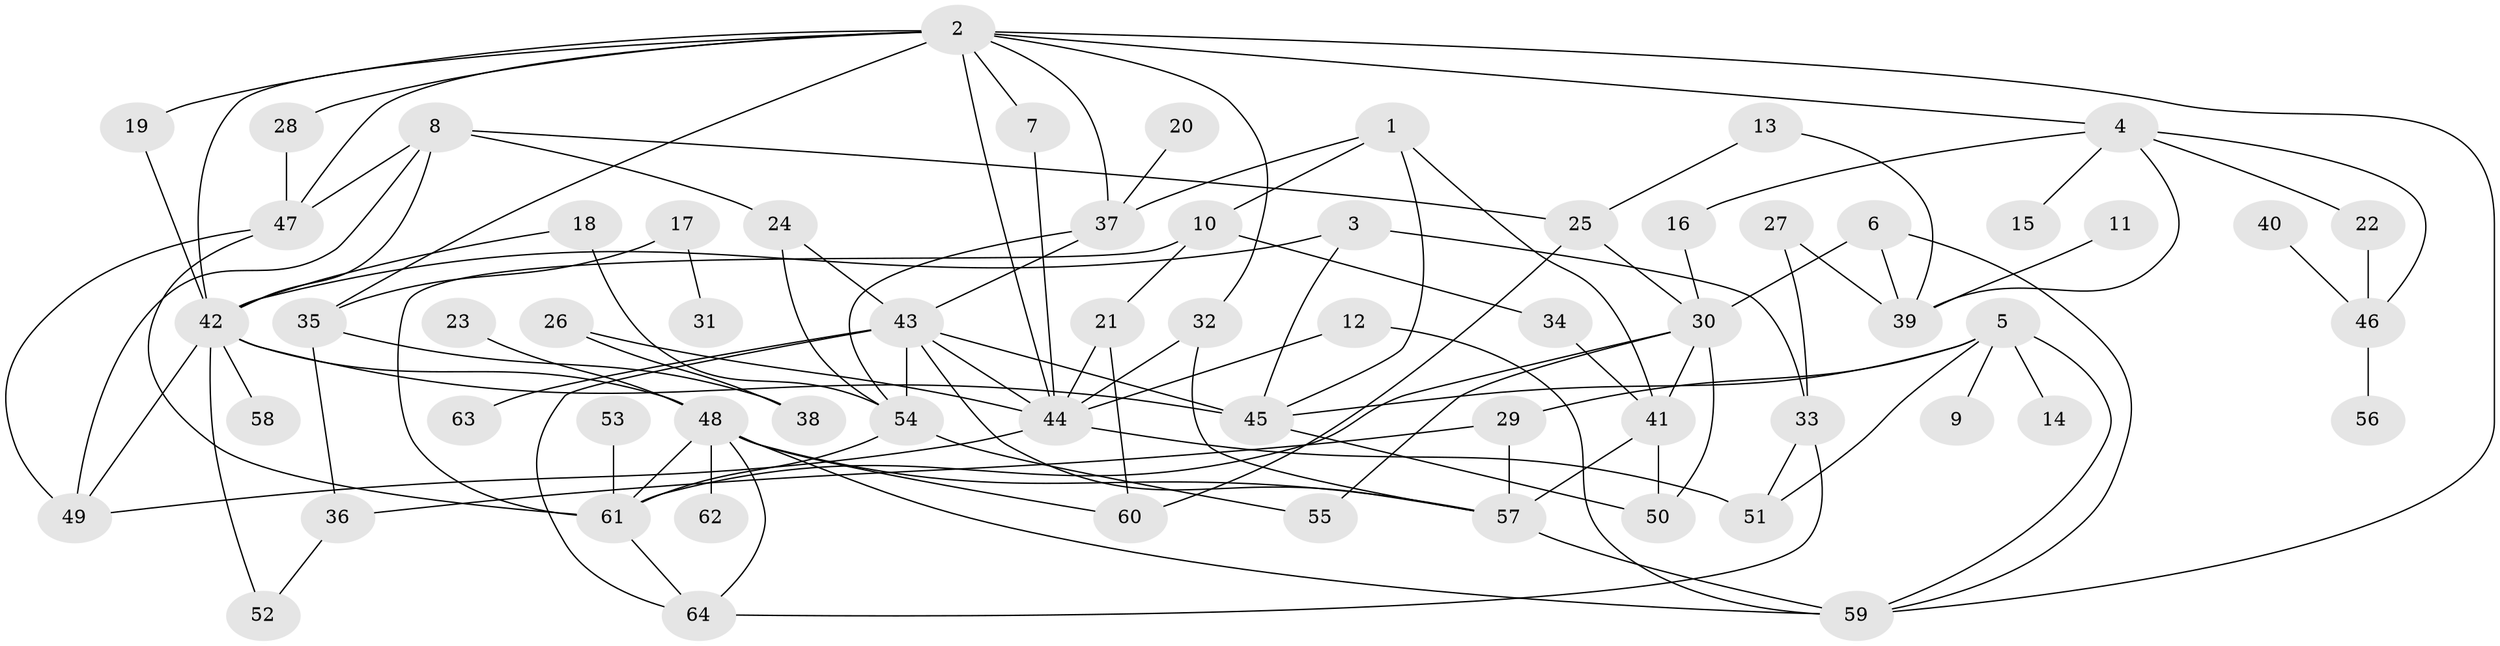 // original degree distribution, {6: 0.0390625, 8: 0.015625, 7: 0.015625, 2: 0.25, 4: 0.1171875, 5: 0.09375, 1: 0.28125, 3: 0.1796875, 9: 0.0078125}
// Generated by graph-tools (version 1.1) at 2025/25/03/09/25 03:25:28]
// undirected, 64 vertices, 113 edges
graph export_dot {
graph [start="1"]
  node [color=gray90,style=filled];
  1;
  2;
  3;
  4;
  5;
  6;
  7;
  8;
  9;
  10;
  11;
  12;
  13;
  14;
  15;
  16;
  17;
  18;
  19;
  20;
  21;
  22;
  23;
  24;
  25;
  26;
  27;
  28;
  29;
  30;
  31;
  32;
  33;
  34;
  35;
  36;
  37;
  38;
  39;
  40;
  41;
  42;
  43;
  44;
  45;
  46;
  47;
  48;
  49;
  50;
  51;
  52;
  53;
  54;
  55;
  56;
  57;
  58;
  59;
  60;
  61;
  62;
  63;
  64;
  1 -- 10 [weight=1.0];
  1 -- 37 [weight=1.0];
  1 -- 41 [weight=1.0];
  1 -- 45 [weight=1.0];
  2 -- 4 [weight=1.0];
  2 -- 7 [weight=1.0];
  2 -- 19 [weight=1.0];
  2 -- 28 [weight=1.0];
  2 -- 32 [weight=1.0];
  2 -- 35 [weight=1.0];
  2 -- 37 [weight=1.0];
  2 -- 42 [weight=1.0];
  2 -- 44 [weight=1.0];
  2 -- 47 [weight=1.0];
  2 -- 59 [weight=1.0];
  3 -- 33 [weight=1.0];
  3 -- 42 [weight=1.0];
  3 -- 45 [weight=1.0];
  4 -- 15 [weight=1.0];
  4 -- 16 [weight=1.0];
  4 -- 22 [weight=1.0];
  4 -- 39 [weight=1.0];
  4 -- 46 [weight=1.0];
  5 -- 9 [weight=1.0];
  5 -- 14 [weight=1.0];
  5 -- 29 [weight=1.0];
  5 -- 45 [weight=1.0];
  5 -- 51 [weight=1.0];
  5 -- 59 [weight=1.0];
  6 -- 30 [weight=1.0];
  6 -- 39 [weight=1.0];
  6 -- 59 [weight=1.0];
  7 -- 44 [weight=1.0];
  8 -- 24 [weight=1.0];
  8 -- 25 [weight=1.0];
  8 -- 42 [weight=1.0];
  8 -- 47 [weight=1.0];
  8 -- 49 [weight=1.0];
  10 -- 21 [weight=1.0];
  10 -- 34 [weight=1.0];
  10 -- 61 [weight=1.0];
  11 -- 39 [weight=1.0];
  12 -- 44 [weight=1.0];
  12 -- 59 [weight=1.0];
  13 -- 25 [weight=1.0];
  13 -- 39 [weight=1.0];
  16 -- 30 [weight=1.0];
  17 -- 31 [weight=1.0];
  17 -- 35 [weight=1.0];
  18 -- 42 [weight=1.0];
  18 -- 54 [weight=1.0];
  19 -- 42 [weight=1.0];
  20 -- 37 [weight=1.0];
  21 -- 44 [weight=1.0];
  21 -- 60 [weight=1.0];
  22 -- 46 [weight=1.0];
  23 -- 48 [weight=1.0];
  24 -- 43 [weight=1.0];
  24 -- 54 [weight=1.0];
  25 -- 30 [weight=1.0];
  25 -- 60 [weight=1.0];
  26 -- 38 [weight=1.0];
  26 -- 44 [weight=1.0];
  27 -- 33 [weight=1.0];
  27 -- 39 [weight=1.0];
  28 -- 47 [weight=1.0];
  29 -- 36 [weight=1.0];
  29 -- 57 [weight=2.0];
  30 -- 41 [weight=1.0];
  30 -- 50 [weight=1.0];
  30 -- 55 [weight=1.0];
  30 -- 61 [weight=1.0];
  32 -- 44 [weight=1.0];
  32 -- 57 [weight=1.0];
  33 -- 51 [weight=1.0];
  33 -- 64 [weight=1.0];
  34 -- 41 [weight=1.0];
  35 -- 36 [weight=1.0];
  35 -- 38 [weight=1.0];
  36 -- 52 [weight=1.0];
  37 -- 43 [weight=1.0];
  37 -- 54 [weight=1.0];
  40 -- 46 [weight=1.0];
  41 -- 50 [weight=1.0];
  41 -- 57 [weight=1.0];
  42 -- 45 [weight=1.0];
  42 -- 48 [weight=1.0];
  42 -- 49 [weight=1.0];
  42 -- 52 [weight=1.0];
  42 -- 58 [weight=1.0];
  43 -- 44 [weight=1.0];
  43 -- 45 [weight=1.0];
  43 -- 54 [weight=1.0];
  43 -- 57 [weight=1.0];
  43 -- 63 [weight=1.0];
  43 -- 64 [weight=1.0];
  44 -- 49 [weight=1.0];
  44 -- 51 [weight=1.0];
  45 -- 50 [weight=1.0];
  46 -- 56 [weight=1.0];
  47 -- 49 [weight=1.0];
  47 -- 61 [weight=1.0];
  48 -- 57 [weight=1.0];
  48 -- 59 [weight=1.0];
  48 -- 60 [weight=1.0];
  48 -- 61 [weight=2.0];
  48 -- 62 [weight=1.0];
  48 -- 64 [weight=1.0];
  53 -- 61 [weight=1.0];
  54 -- 55 [weight=1.0];
  54 -- 61 [weight=1.0];
  57 -- 59 [weight=1.0];
  61 -- 64 [weight=1.0];
}
